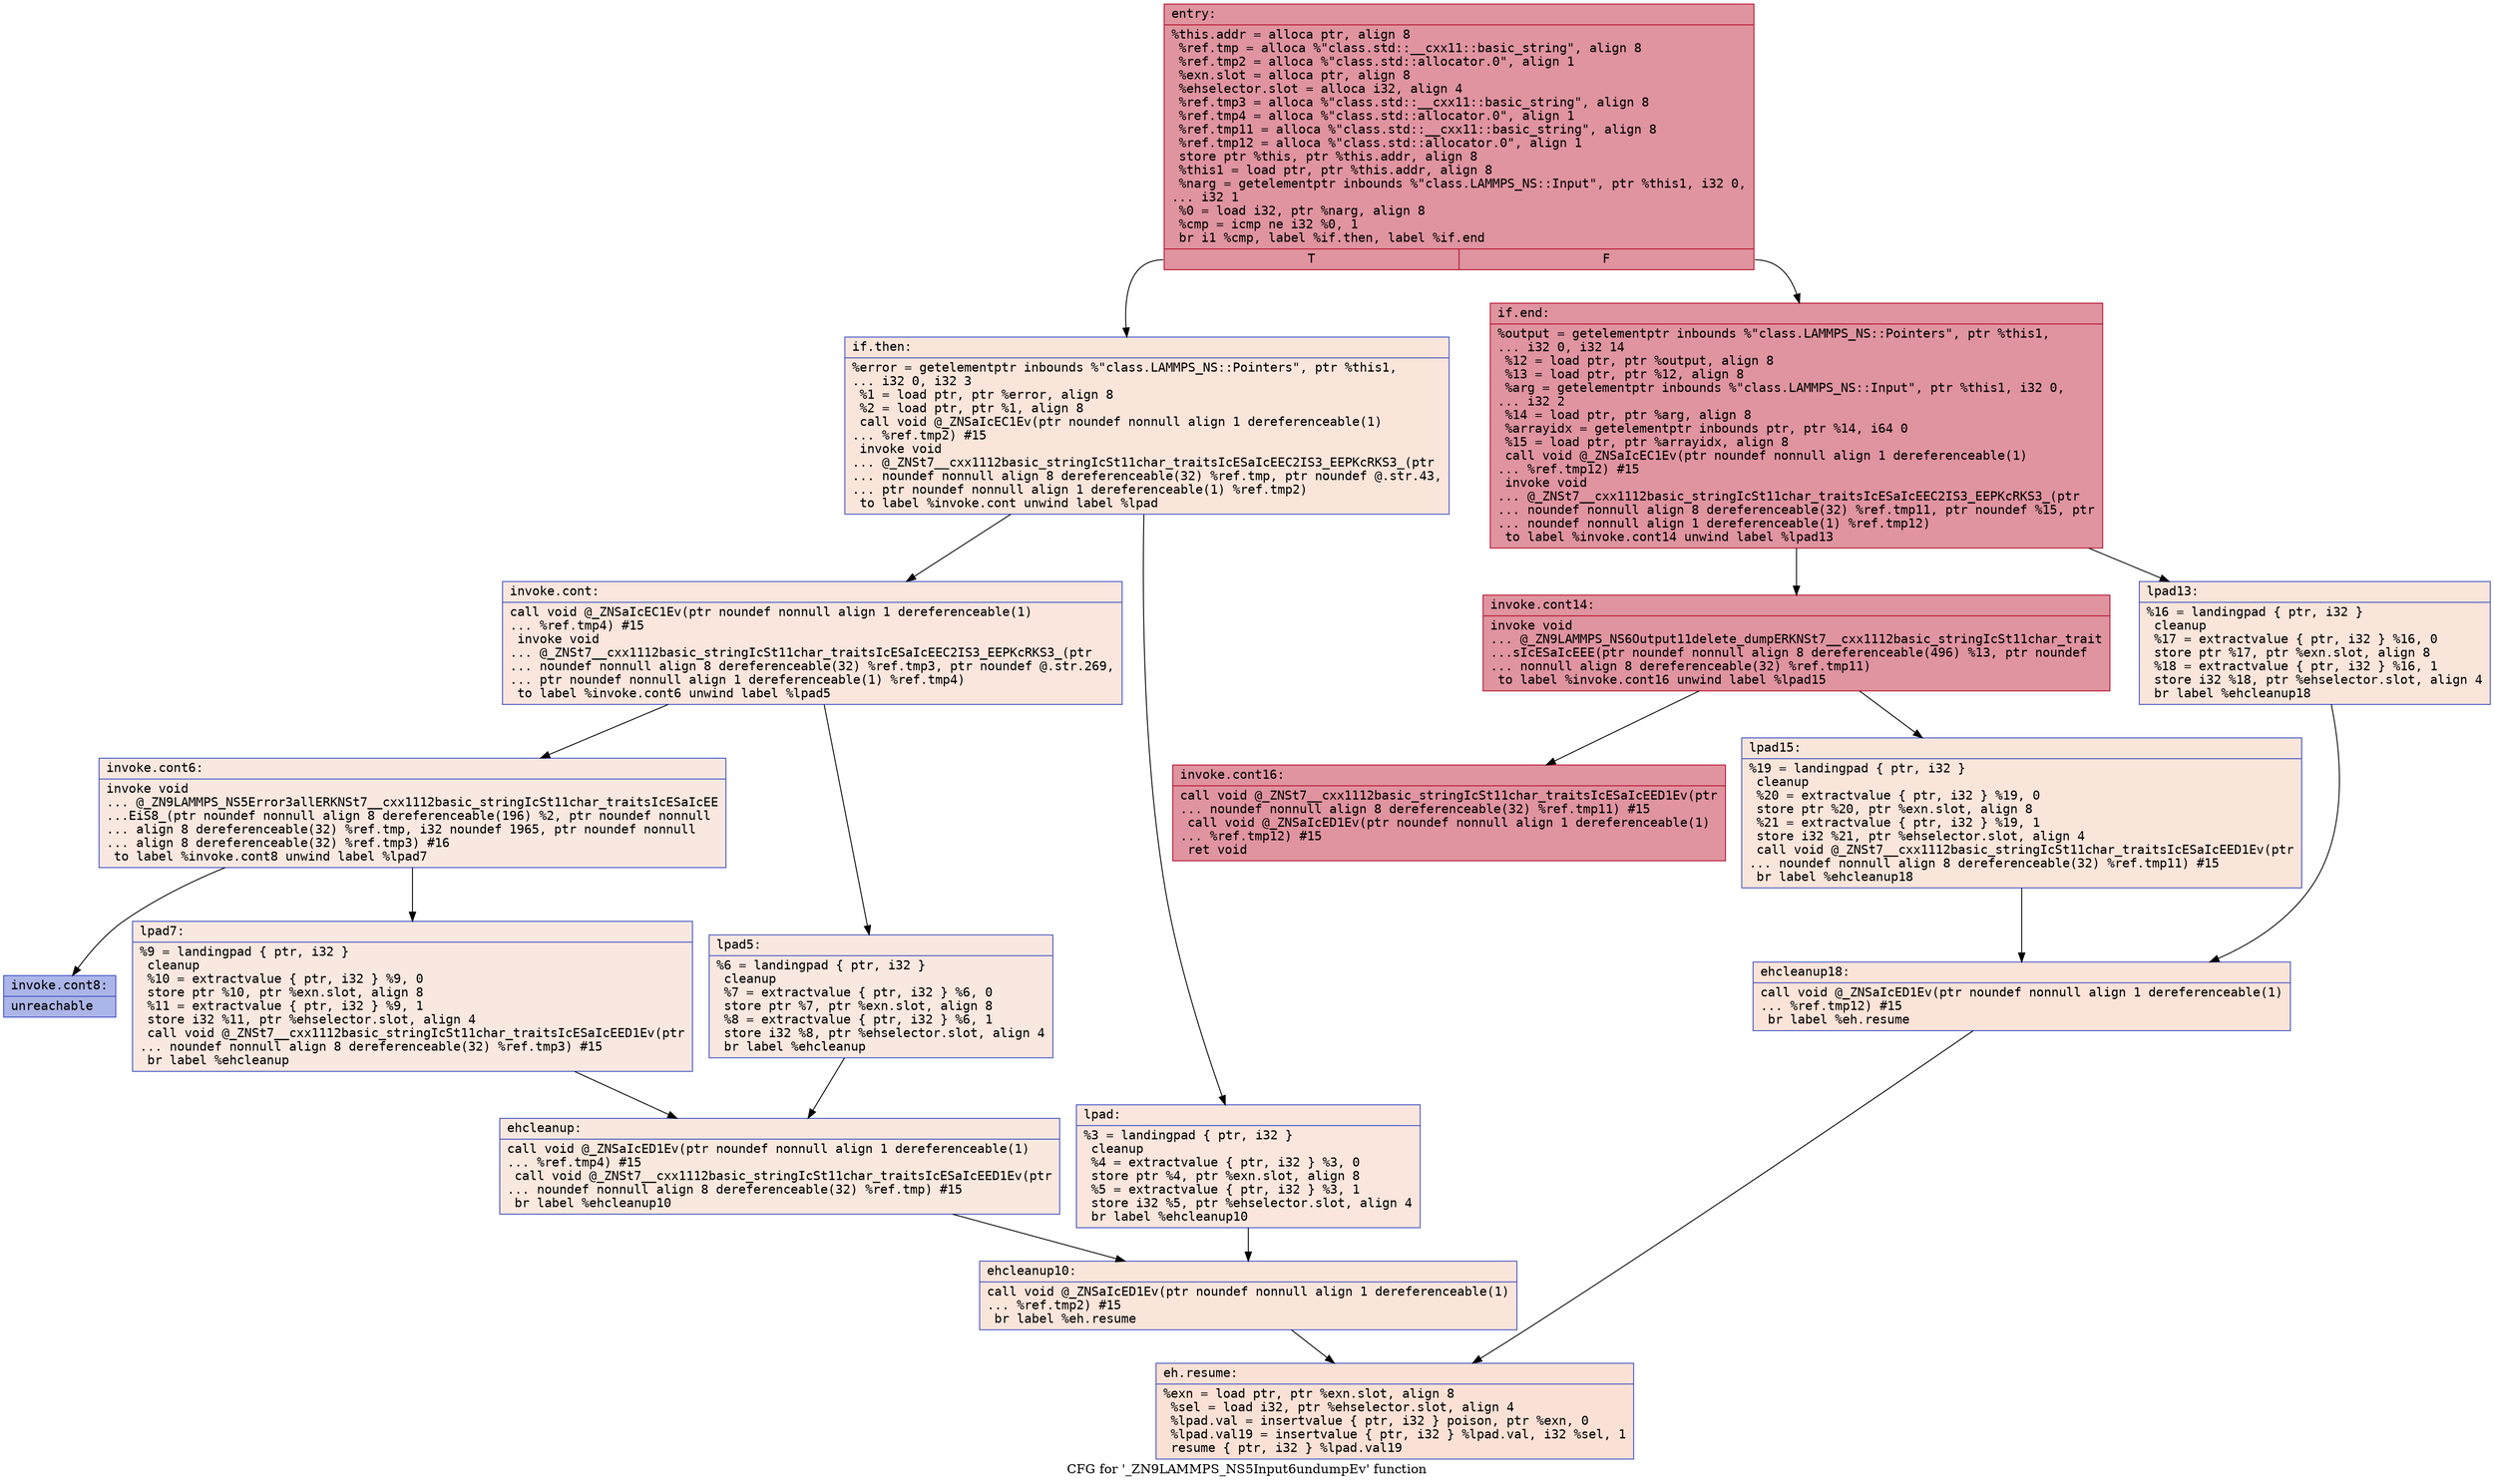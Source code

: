 digraph "CFG for '_ZN9LAMMPS_NS5Input6undumpEv' function" {
	label="CFG for '_ZN9LAMMPS_NS5Input6undumpEv' function";

	Node0x562873785800 [shape=record,color="#b70d28ff", style=filled, fillcolor="#b70d2870" fontname="Courier",label="{entry:\l|  %this.addr = alloca ptr, align 8\l  %ref.tmp = alloca %\"class.std::__cxx11::basic_string\", align 8\l  %ref.tmp2 = alloca %\"class.std::allocator.0\", align 1\l  %exn.slot = alloca ptr, align 8\l  %ehselector.slot = alloca i32, align 4\l  %ref.tmp3 = alloca %\"class.std::__cxx11::basic_string\", align 8\l  %ref.tmp4 = alloca %\"class.std::allocator.0\", align 1\l  %ref.tmp11 = alloca %\"class.std::__cxx11::basic_string\", align 8\l  %ref.tmp12 = alloca %\"class.std::allocator.0\", align 1\l  store ptr %this, ptr %this.addr, align 8\l  %this1 = load ptr, ptr %this.addr, align 8\l  %narg = getelementptr inbounds %\"class.LAMMPS_NS::Input\", ptr %this1, i32 0,\l... i32 1\l  %0 = load i32, ptr %narg, align 8\l  %cmp = icmp ne i32 %0, 1\l  br i1 %cmp, label %if.then, label %if.end\l|{<s0>T|<s1>F}}"];
	Node0x562873785800:s0 -> Node0x562873786260[tooltip="entry -> if.then\nProbability 0.00%" ];
	Node0x562873785800:s1 -> Node0x5628737862d0[tooltip="entry -> if.end\nProbability 100.00%" ];
	Node0x562873786260 [shape=record,color="#3d50c3ff", style=filled, fillcolor="#f4c5ad70" fontname="Courier",label="{if.then:\l|  %error = getelementptr inbounds %\"class.LAMMPS_NS::Pointers\", ptr %this1,\l... i32 0, i32 3\l  %1 = load ptr, ptr %error, align 8\l  %2 = load ptr, ptr %1, align 8\l  call void @_ZNSaIcEC1Ev(ptr noundef nonnull align 1 dereferenceable(1)\l... %ref.tmp2) #15\l  invoke void\l... @_ZNSt7__cxx1112basic_stringIcSt11char_traitsIcESaIcEEC2IS3_EEPKcRKS3_(ptr\l... noundef nonnull align 8 dereferenceable(32) %ref.tmp, ptr noundef @.str.43,\l... ptr noundef nonnull align 1 dereferenceable(1) %ref.tmp2)\l          to label %invoke.cont unwind label %lpad\l}"];
	Node0x562873786260 -> Node0x562873786750[tooltip="if.then -> invoke.cont\nProbability 50.00%" ];
	Node0x562873786260 -> Node0x5628737867d0[tooltip="if.then -> lpad\nProbability 50.00%" ];
	Node0x562873786750 [shape=record,color="#3d50c3ff", style=filled, fillcolor="#f3c7b170" fontname="Courier",label="{invoke.cont:\l|  call void @_ZNSaIcEC1Ev(ptr noundef nonnull align 1 dereferenceable(1)\l... %ref.tmp4) #15\l  invoke void\l... @_ZNSt7__cxx1112basic_stringIcSt11char_traitsIcESaIcEEC2IS3_EEPKcRKS3_(ptr\l... noundef nonnull align 8 dereferenceable(32) %ref.tmp3, ptr noundef @.str.269,\l... ptr noundef nonnull align 1 dereferenceable(1) %ref.tmp4)\l          to label %invoke.cont6 unwind label %lpad5\l}"];
	Node0x562873786750 -> Node0x562873786af0[tooltip="invoke.cont -> invoke.cont6\nProbability 50.00%" ];
	Node0x562873786750 -> Node0x562873786b40[tooltip="invoke.cont -> lpad5\nProbability 50.00%" ];
	Node0x562873786af0 [shape=record,color="#3d50c3ff", style=filled, fillcolor="#f1ccb870" fontname="Courier",label="{invoke.cont6:\l|  invoke void\l... @_ZN9LAMMPS_NS5Error3allERKNSt7__cxx1112basic_stringIcSt11char_traitsIcESaIcEE\l...EiS8_(ptr noundef nonnull align 8 dereferenceable(196) %2, ptr noundef nonnull\l... align 8 dereferenceable(32) %ref.tmp, i32 noundef 1965, ptr noundef nonnull\l... align 8 dereferenceable(32) %ref.tmp3) #16\l          to label %invoke.cont8 unwind label %lpad7\l}"];
	Node0x562873786af0 -> Node0x562873786aa0[tooltip="invoke.cont6 -> invoke.cont8\nProbability 0.00%" ];
	Node0x562873786af0 -> Node0x562873786e60[tooltip="invoke.cont6 -> lpad7\nProbability 100.00%" ];
	Node0x562873786aa0 [shape=record,color="#3d50c3ff", style=filled, fillcolor="#4358cb70" fontname="Courier",label="{invoke.cont8:\l|  unreachable\l}"];
	Node0x5628737867d0 [shape=record,color="#3d50c3ff", style=filled, fillcolor="#f3c7b170" fontname="Courier",label="{lpad:\l|  %3 = landingpad \{ ptr, i32 \}\l          cleanup\l  %4 = extractvalue \{ ptr, i32 \} %3, 0\l  store ptr %4, ptr %exn.slot, align 8\l  %5 = extractvalue \{ ptr, i32 \} %3, 1\l  store i32 %5, ptr %ehselector.slot, align 4\l  br label %ehcleanup10\l}"];
	Node0x5628737867d0 -> Node0x562873787420[tooltip="lpad -> ehcleanup10\nProbability 100.00%" ];
	Node0x562873786b40 [shape=record,color="#3d50c3ff", style=filled, fillcolor="#f1ccb870" fontname="Courier",label="{lpad5:\l|  %6 = landingpad \{ ptr, i32 \}\l          cleanup\l  %7 = extractvalue \{ ptr, i32 \} %6, 0\l  store ptr %7, ptr %exn.slot, align 8\l  %8 = extractvalue \{ ptr, i32 \} %6, 1\l  store i32 %8, ptr %ehselector.slot, align 4\l  br label %ehcleanup\l}"];
	Node0x562873786b40 -> Node0x562873787770[tooltip="lpad5 -> ehcleanup\nProbability 100.00%" ];
	Node0x562873786e60 [shape=record,color="#3d50c3ff", style=filled, fillcolor="#f1ccb870" fontname="Courier",label="{lpad7:\l|  %9 = landingpad \{ ptr, i32 \}\l          cleanup\l  %10 = extractvalue \{ ptr, i32 \} %9, 0\l  store ptr %10, ptr %exn.slot, align 8\l  %11 = extractvalue \{ ptr, i32 \} %9, 1\l  store i32 %11, ptr %ehselector.slot, align 4\l  call void @_ZNSt7__cxx1112basic_stringIcSt11char_traitsIcESaIcEED1Ev(ptr\l... noundef nonnull align 8 dereferenceable(32) %ref.tmp3) #15\l  br label %ehcleanup\l}"];
	Node0x562873786e60 -> Node0x562873787770[tooltip="lpad7 -> ehcleanup\nProbability 100.00%" ];
	Node0x562873787770 [shape=record,color="#3d50c3ff", style=filled, fillcolor="#f2cab570" fontname="Courier",label="{ehcleanup:\l|  call void @_ZNSaIcED1Ev(ptr noundef nonnull align 1 dereferenceable(1)\l... %ref.tmp4) #15\l  call void @_ZNSt7__cxx1112basic_stringIcSt11char_traitsIcESaIcEED1Ev(ptr\l... noundef nonnull align 8 dereferenceable(32) %ref.tmp) #15\l  br label %ehcleanup10\l}"];
	Node0x562873787770 -> Node0x562873787420[tooltip="ehcleanup -> ehcleanup10\nProbability 100.00%" ];
	Node0x562873787420 [shape=record,color="#3d50c3ff", style=filled, fillcolor="#f4c5ad70" fontname="Courier",label="{ehcleanup10:\l|  call void @_ZNSaIcED1Ev(ptr noundef nonnull align 1 dereferenceable(1)\l... %ref.tmp2) #15\l  br label %eh.resume\l}"];
	Node0x562873787420 -> Node0x5628737881a0[tooltip="ehcleanup10 -> eh.resume\nProbability 100.00%" ];
	Node0x5628737862d0 [shape=record,color="#b70d28ff", style=filled, fillcolor="#b70d2870" fontname="Courier",label="{if.end:\l|  %output = getelementptr inbounds %\"class.LAMMPS_NS::Pointers\", ptr %this1,\l... i32 0, i32 14\l  %12 = load ptr, ptr %output, align 8\l  %13 = load ptr, ptr %12, align 8\l  %arg = getelementptr inbounds %\"class.LAMMPS_NS::Input\", ptr %this1, i32 0,\l... i32 2\l  %14 = load ptr, ptr %arg, align 8\l  %arrayidx = getelementptr inbounds ptr, ptr %14, i64 0\l  %15 = load ptr, ptr %arrayidx, align 8\l  call void @_ZNSaIcEC1Ev(ptr noundef nonnull align 1 dereferenceable(1)\l... %ref.tmp12) #15\l  invoke void\l... @_ZNSt7__cxx1112basic_stringIcSt11char_traitsIcESaIcEEC2IS3_EEPKcRKS3_(ptr\l... noundef nonnull align 8 dereferenceable(32) %ref.tmp11, ptr noundef %15, ptr\l... noundef nonnull align 1 dereferenceable(1) %ref.tmp12)\l          to label %invoke.cont14 unwind label %lpad13\l}"];
	Node0x5628737862d0 -> Node0x562873788850[tooltip="if.end -> invoke.cont14\nProbability 100.00%" ];
	Node0x5628737862d0 -> Node0x5628737888d0[tooltip="if.end -> lpad13\nProbability 0.00%" ];
	Node0x562873788850 [shape=record,color="#b70d28ff", style=filled, fillcolor="#b70d2870" fontname="Courier",label="{invoke.cont14:\l|  invoke void\l... @_ZN9LAMMPS_NS6Output11delete_dumpERKNSt7__cxx1112basic_stringIcSt11char_trait\l...sIcESaIcEEE(ptr noundef nonnull align 8 dereferenceable(496) %13, ptr noundef\l... nonnull align 8 dereferenceable(32) %ref.tmp11)\l          to label %invoke.cont16 unwind label %lpad15\l}"];
	Node0x562873788850 -> Node0x562873788800[tooltip="invoke.cont14 -> invoke.cont16\nProbability 100.00%" ];
	Node0x562873788850 -> Node0x562873788b70[tooltip="invoke.cont14 -> lpad15\nProbability 0.00%" ];
	Node0x562873788800 [shape=record,color="#b70d28ff", style=filled, fillcolor="#b70d2870" fontname="Courier",label="{invoke.cont16:\l|  call void @_ZNSt7__cxx1112basic_stringIcSt11char_traitsIcESaIcEED1Ev(ptr\l... noundef nonnull align 8 dereferenceable(32) %ref.tmp11) #15\l  call void @_ZNSaIcED1Ev(ptr noundef nonnull align 1 dereferenceable(1)\l... %ref.tmp12) #15\l  ret void\l}"];
	Node0x5628737888d0 [shape=record,color="#3d50c3ff", style=filled, fillcolor="#f4c5ad70" fontname="Courier",label="{lpad13:\l|  %16 = landingpad \{ ptr, i32 \}\l          cleanup\l  %17 = extractvalue \{ ptr, i32 \} %16, 0\l  store ptr %17, ptr %exn.slot, align 8\l  %18 = extractvalue \{ ptr, i32 \} %16, 1\l  store i32 %18, ptr %ehselector.slot, align 4\l  br label %ehcleanup18\l}"];
	Node0x5628737888d0 -> Node0x562873789360[tooltip="lpad13 -> ehcleanup18\nProbability 100.00%" ];
	Node0x562873788b70 [shape=record,color="#3d50c3ff", style=filled, fillcolor="#f4c5ad70" fontname="Courier",label="{lpad15:\l|  %19 = landingpad \{ ptr, i32 \}\l          cleanup\l  %20 = extractvalue \{ ptr, i32 \} %19, 0\l  store ptr %20, ptr %exn.slot, align 8\l  %21 = extractvalue \{ ptr, i32 \} %19, 1\l  store i32 %21, ptr %ehselector.slot, align 4\l  call void @_ZNSt7__cxx1112basic_stringIcSt11char_traitsIcESaIcEED1Ev(ptr\l... noundef nonnull align 8 dereferenceable(32) %ref.tmp11) #15\l  br label %ehcleanup18\l}"];
	Node0x562873788b70 -> Node0x562873789360[tooltip="lpad15 -> ehcleanup18\nProbability 100.00%" ];
	Node0x562873789360 [shape=record,color="#3d50c3ff", style=filled, fillcolor="#f6bfa670" fontname="Courier",label="{ehcleanup18:\l|  call void @_ZNSaIcED1Ev(ptr noundef nonnull align 1 dereferenceable(1)\l... %ref.tmp12) #15\l  br label %eh.resume\l}"];
	Node0x562873789360 -> Node0x5628737881a0[tooltip="ehcleanup18 -> eh.resume\nProbability 100.00%" ];
	Node0x5628737881a0 [shape=record,color="#3d50c3ff", style=filled, fillcolor="#f7bca170" fontname="Courier",label="{eh.resume:\l|  %exn = load ptr, ptr %exn.slot, align 8\l  %sel = load i32, ptr %ehselector.slot, align 4\l  %lpad.val = insertvalue \{ ptr, i32 \} poison, ptr %exn, 0\l  %lpad.val19 = insertvalue \{ ptr, i32 \} %lpad.val, i32 %sel, 1\l  resume \{ ptr, i32 \} %lpad.val19\l}"];
}
